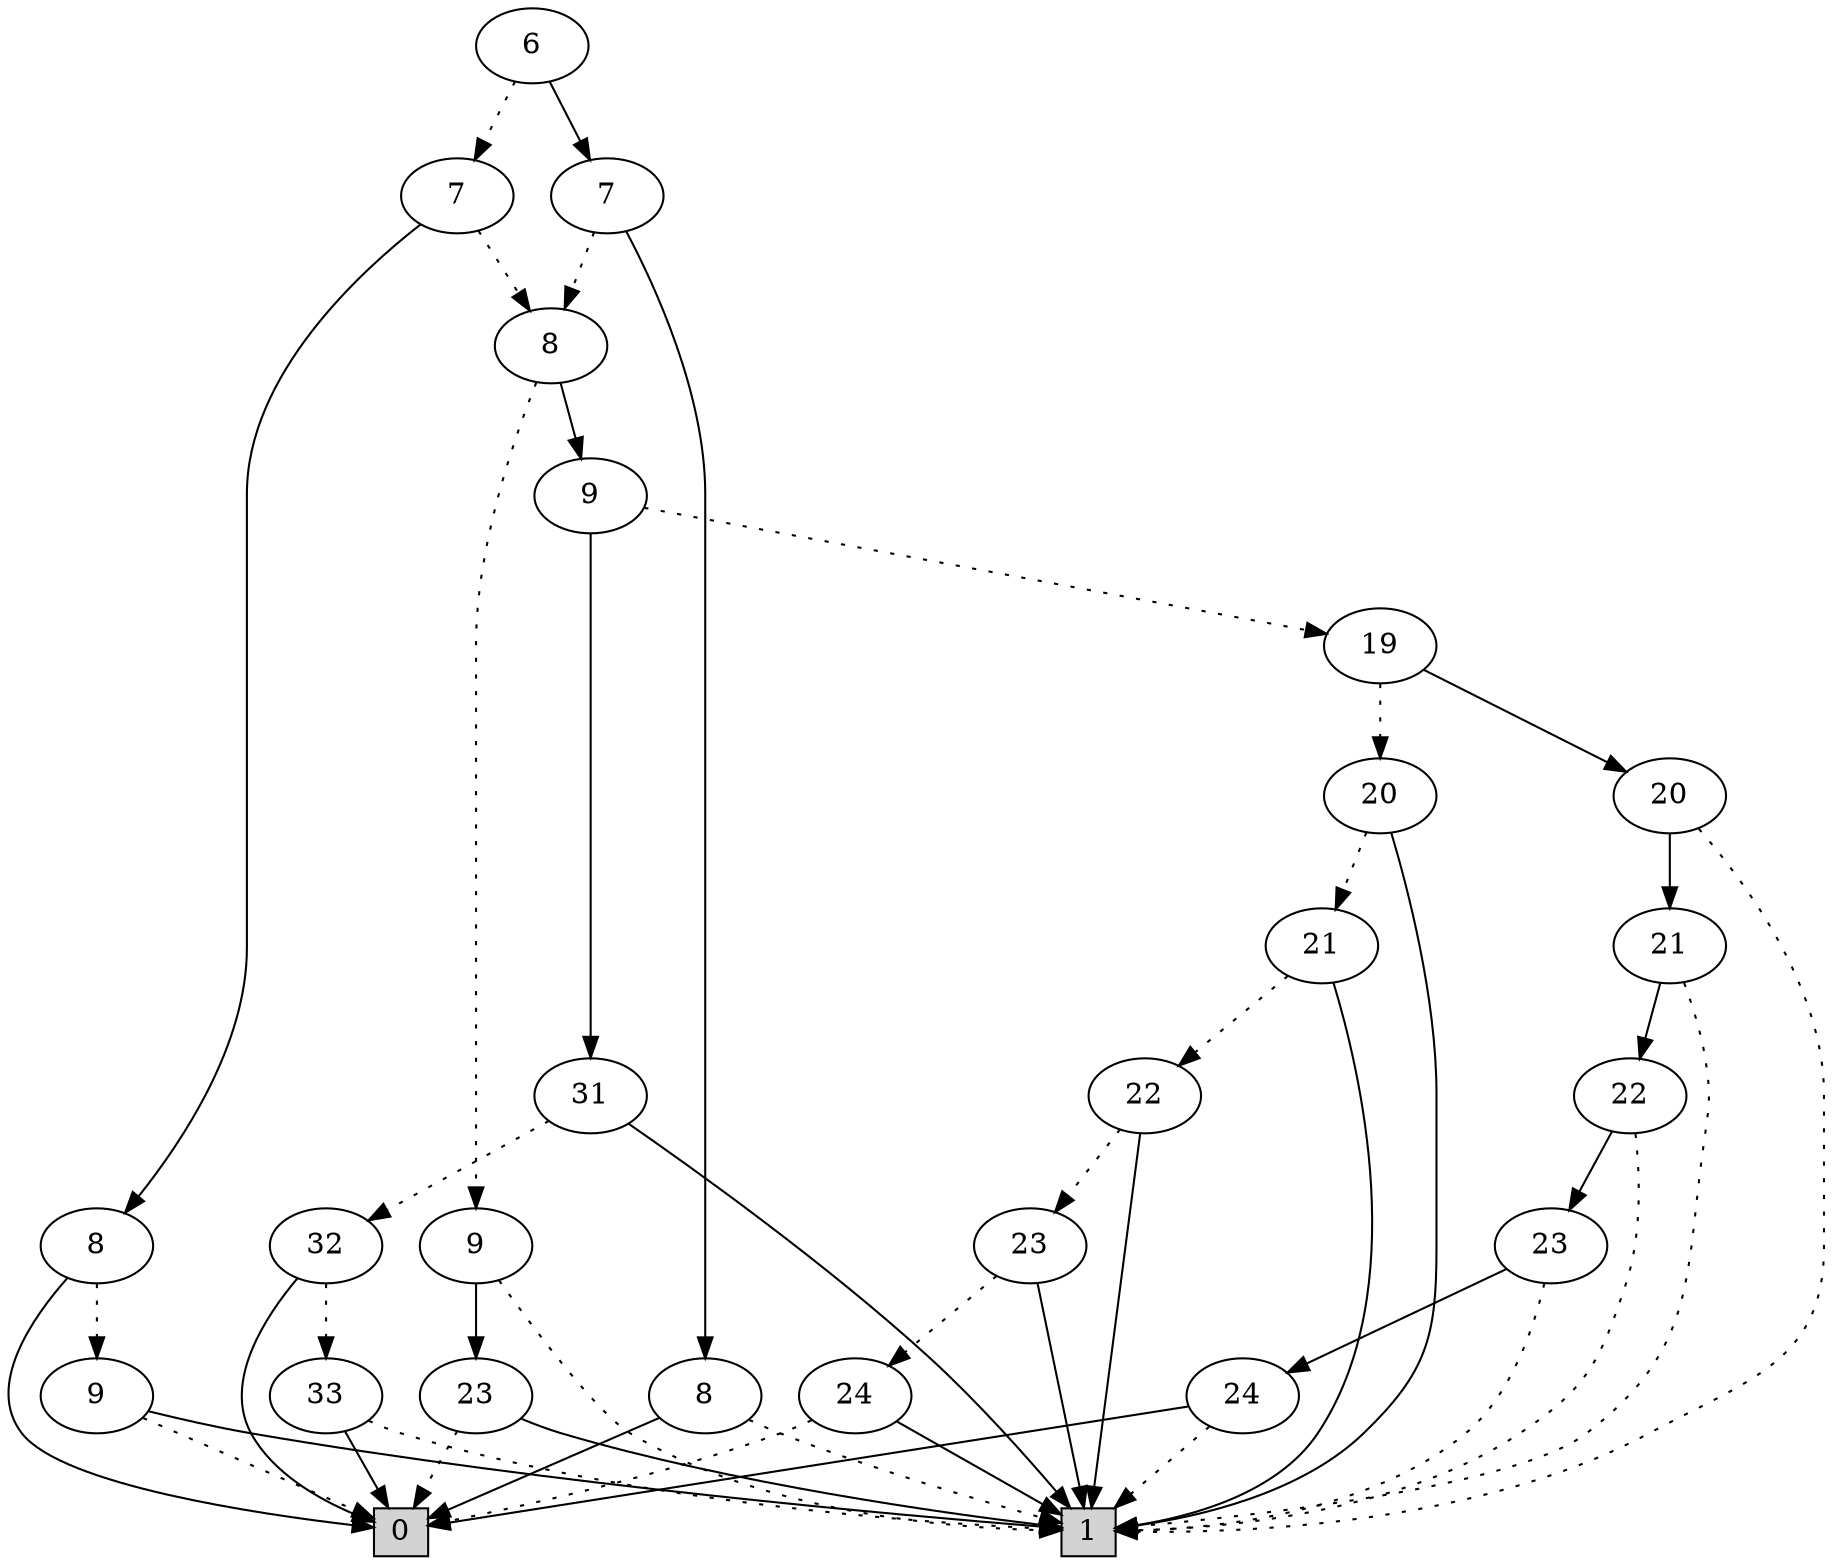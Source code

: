 digraph G {
0 [shape=box, label="0", style=filled, shape=box, height=0.3, width=0.3];
1 [shape=box, label="1", style=filled, shape=box, height=0.3, width=0.3];
9902 [label="6"];
9902 -> 9900 [style=dotted];
9902 -> 9901 [style=filled];
9900 [label="7"];
9900 -> 9899 [style=dotted];
9900 -> 1516 [style=filled];
9899 [label="8"];
9899 -> 9827 [style=dotted];
9899 -> 1374 [style=filled];
9827 [label="9"];
9827 -> 1 [style=dotted];
9827 -> 48 [style=filled];
48 [label="23"];
48 -> 0 [style=dotted];
48 -> 1 [style=filled];
1374 [label="9"];
1374 -> 345 [style=dotted];
1374 -> 1307 [style=filled];
345 [label="19"];
345 -> 340 [style=dotted];
345 -> 344 [style=filled];
340 [label="20"];
340 -> 339 [style=dotted];
340 -> 1 [style=filled];
339 [label="21"];
339 -> 338 [style=dotted];
339 -> 1 [style=filled];
338 [label="22"];
338 -> 337 [style=dotted];
338 -> 1 [style=filled];
337 [label="23"];
337 -> 50 [style=dotted];
337 -> 1 [style=filled];
50 [label="24"];
50 -> 0 [style=dotted];
50 -> 1 [style=filled];
344 [label="20"];
344 -> 1 [style=dotted];
344 -> 343 [style=filled];
343 [label="21"];
343 -> 1 [style=dotted];
343 -> 342 [style=filled];
342 [label="22"];
342 -> 1 [style=dotted];
342 -> 341 [style=filled];
341 [label="23"];
341 -> 1 [style=dotted];
341 -> 51 [style=filled];
51 [label="24"];
51 -> 1 [style=dotted];
51 -> 0 [style=filled];
1307 [label="31"];
1307 -> 1306 [style=dotted];
1307 -> 1 [style=filled];
1306 [label="32"];
1306 -> 69 [style=dotted];
1306 -> 0 [style=filled];
69 [label="33"];
69 -> 1 [style=dotted];
69 -> 0 [style=filled];
1516 [label="8"];
1516 -> 20 [style=dotted];
1516 -> 0 [style=filled];
20 [label="9"];
20 -> 0 [style=dotted];
20 -> 1 [style=filled];
9901 [label="7"];
9901 -> 9899 [style=dotted];
9901 -> 19 [style=filled];
19 [label="8"];
19 -> 1 [style=dotted];
19 -> 0 [style=filled];
}

